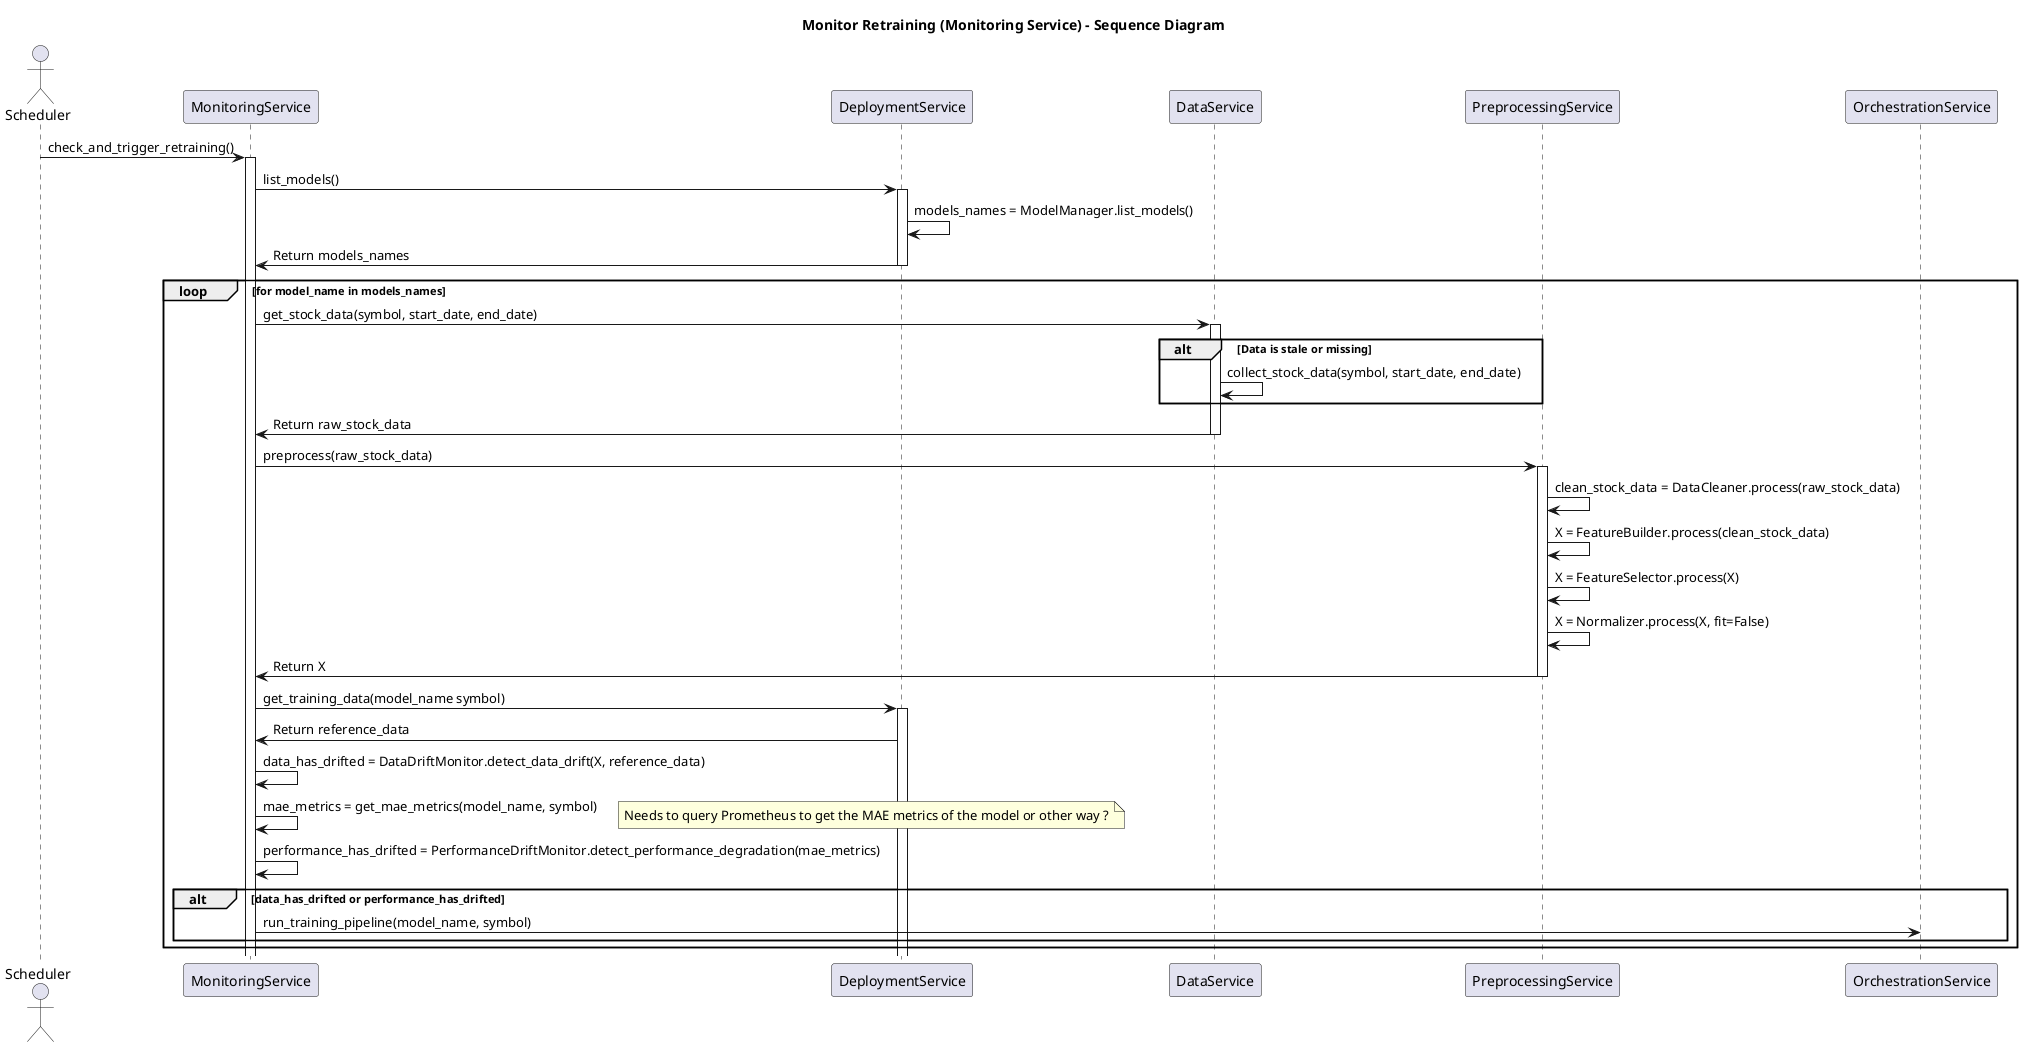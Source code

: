 @startuml

title Monitor Retraining (Monitoring Service) - Sequence Diagram

Actor "Scheduler" as User
participant MonitoringService
participant DeploymentService
participant DataService
participant PreprocessingService
participant OrchestrationService



User -> MonitoringService : check_and_trigger_retraining()
activate MonitoringService

MonitoringService -> DeploymentService : list_models()
activate DeploymentService
DeploymentService -> DeploymentService : models_names = ModelManager.list_models()
DeploymentService -> MonitoringService : Return models_names
deactivate DeploymentService

loop for model_name in models_names
    MonitoringService -> DataService : get_stock_data(symbol, start_date, end_date)
    activate DataService

    alt Data is stale or missing
        DataService -> DataService : collect_stock_data(symbol, start_date, end_date)
    end
    DataService -> MonitoringService : Return raw_stock_data
    deactivate DataService

    MonitoringService -> PreprocessingService : preprocess(raw_stock_data)
    activate PreprocessingService
    PreprocessingService -> PreprocessingService : clean_stock_data = DataCleaner.process(raw_stock_data)
    PreprocessingService -> PreprocessingService : X = FeatureBuilder.process(clean_stock_data)
    PreprocessingService -> PreprocessingService : X = FeatureSelector.process(X)
    PreprocessingService -> PreprocessingService : X = Normalizer.process(X, fit=False)
    PreprocessingService -> MonitoringService : Return X
    deactivate PreprocessingService
    
    MonitoringService -> DeploymentService : get_training_data(model_name symbol)
    activate DeploymentService
    DeploymentService -> MonitoringService : Return reference_data

    MonitoringService -> MonitoringService : data_has_drifted = DataDriftMonitor.detect_data_drift(X, reference_data)

    MonitoringService -> MonitoringService : mae_metrics = get_mae_metrics(model_name, symbol)

    note right
    Needs to query Prometheus to get the MAE metrics of the model or other way ?
    end note

    MonitoringService -> MonitoringService: performance_has_drifted = PerformanceDriftMonitor.detect_performance_degradation(mae_metrics)

    alt data_has_drifted or performance_has_drifted
        MonitoringService -> OrchestrationService : run_training_pipeline(model_name, symbol)
    end
end


@enduml